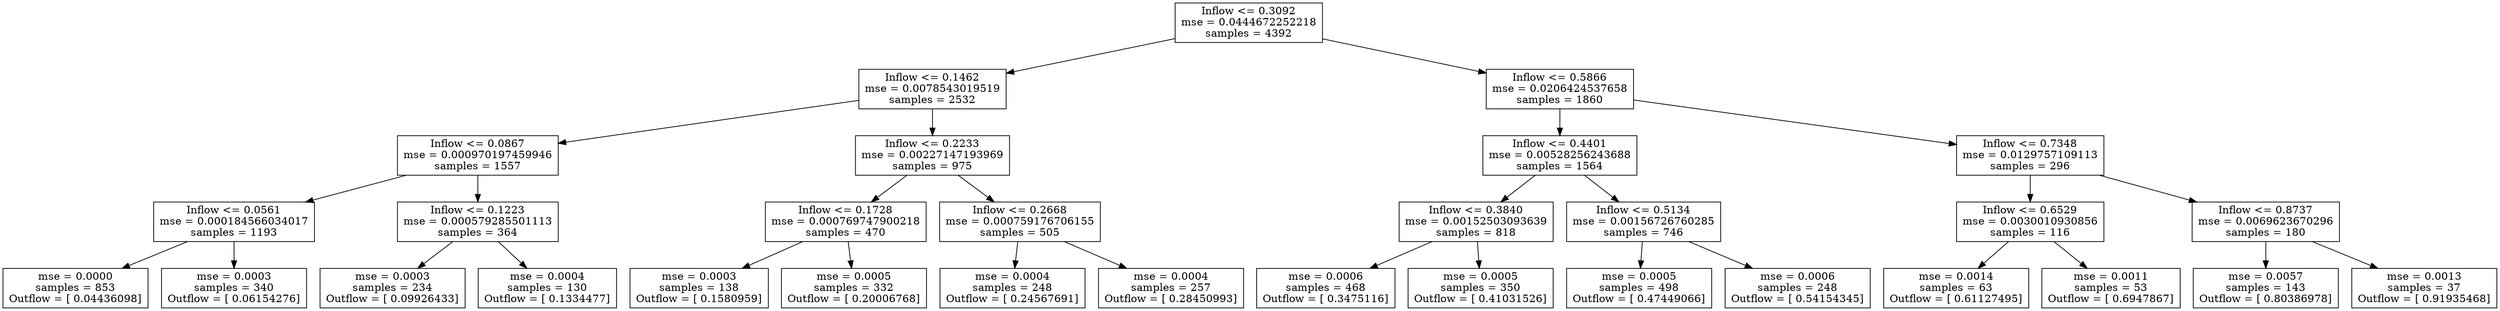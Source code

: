 digraph Tree {
0 [label="Inflow <= 0.3092\nmse = 0.0444672252218\nsamples = 4392", shape="box"] ;
1 [label="Inflow <= 0.1462\nmse = 0.0078543019519\nsamples = 2532", shape="box"] ;
0 -> 1 ;
2 [label="Inflow <= 0.0867\nmse = 0.000970197459946\nsamples = 1557", shape="box"] ;
1 -> 2 ;
3 [label="Inflow <= 0.0561\nmse = 0.000184566034017\nsamples = 1193", shape="box"] ;
2 -> 3 ;
4 [label="mse = 0.0000\nsamples = 853\nOutflow = [ 0.04436098]", shape="box"] ;
3 -> 4 ;
5 [label="mse = 0.0003\nsamples = 340\nOutflow = [ 0.06154276]", shape="box"] ;
3 -> 5 ;
6 [label="Inflow <= 0.1223\nmse = 0.000579285501113\nsamples = 364", shape="box"] ;
2 -> 6 ;
7 [label="mse = 0.0003\nsamples = 234\nOutflow = [ 0.09926433]", shape="box"] ;
6 -> 7 ;
8 [label="mse = 0.0004\nsamples = 130\nOutflow = [ 0.1334477]", shape="box"] ;
6 -> 8 ;
9 [label="Inflow <= 0.2233\nmse = 0.00227147193969\nsamples = 975", shape="box"] ;
1 -> 9 ;
10 [label="Inflow <= 0.1728\nmse = 0.000769747900218\nsamples = 470", shape="box"] ;
9 -> 10 ;
11 [label="mse = 0.0003\nsamples = 138\nOutflow = [ 0.1580959]", shape="box"] ;
10 -> 11 ;
12 [label="mse = 0.0005\nsamples = 332\nOutflow = [ 0.20006768]", shape="box"] ;
10 -> 12 ;
13 [label="Inflow <= 0.2668\nmse = 0.000759176706155\nsamples = 505", shape="box"] ;
9 -> 13 ;
14 [label="mse = 0.0004\nsamples = 248\nOutflow = [ 0.24567691]", shape="box"] ;
13 -> 14 ;
15 [label="mse = 0.0004\nsamples = 257\nOutflow = [ 0.28450993]", shape="box"] ;
13 -> 15 ;
16 [label="Inflow <= 0.5866\nmse = 0.0206424537658\nsamples = 1860", shape="box"] ;
0 -> 16 ;
17 [label="Inflow <= 0.4401\nmse = 0.00528256243688\nsamples = 1564", shape="box"] ;
16 -> 17 ;
18 [label="Inflow <= 0.3840\nmse = 0.00152503093639\nsamples = 818", shape="box"] ;
17 -> 18 ;
19 [label="mse = 0.0006\nsamples = 468\nOutflow = [ 0.3475116]", shape="box"] ;
18 -> 19 ;
20 [label="mse = 0.0005\nsamples = 350\nOutflow = [ 0.41031526]", shape="box"] ;
18 -> 20 ;
21 [label="Inflow <= 0.5134\nmse = 0.00156726760285\nsamples = 746", shape="box"] ;
17 -> 21 ;
22 [label="mse = 0.0005\nsamples = 498\nOutflow = [ 0.47449066]", shape="box"] ;
21 -> 22 ;
23 [label="mse = 0.0006\nsamples = 248\nOutflow = [ 0.54154345]", shape="box"] ;
21 -> 23 ;
24 [label="Inflow <= 0.7348\nmse = 0.0129757109113\nsamples = 296", shape="box"] ;
16 -> 24 ;
25 [label="Inflow <= 0.6529\nmse = 0.0030010930856\nsamples = 116", shape="box"] ;
24 -> 25 ;
26 [label="mse = 0.0014\nsamples = 63\nOutflow = [ 0.61127495]", shape="box"] ;
25 -> 26 ;
27 [label="mse = 0.0011\nsamples = 53\nOutflow = [ 0.6947867]", shape="box"] ;
25 -> 27 ;
28 [label="Inflow <= 0.8737\nmse = 0.0069623670296\nsamples = 180", shape="box"] ;
24 -> 28 ;
29 [label="mse = 0.0057\nsamples = 143\nOutflow = [ 0.80386978]", shape="box"] ;
28 -> 29 ;
30 [label="mse = 0.0013\nsamples = 37\nOutflow = [ 0.91935468]", shape="box"] ;
28 -> 30 ;
}